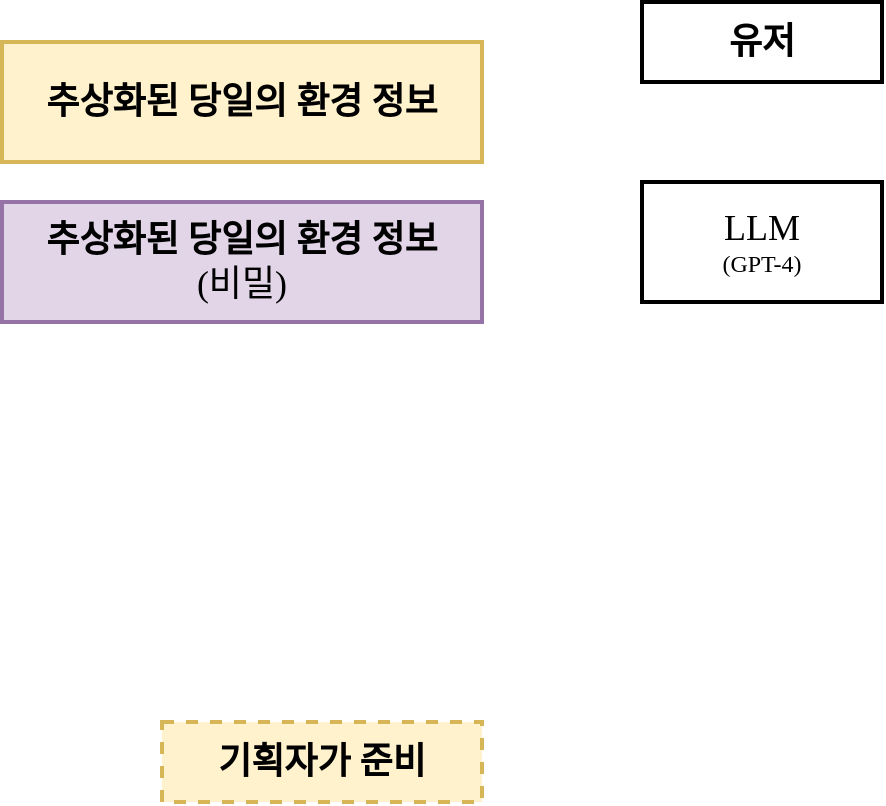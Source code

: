 <mxfile version="23.0.2" type="github">
  <diagram name="Page-1" id="XmZg8NHxo9RiyZPfIhOY">
    <mxGraphModel dx="684" dy="504" grid="1" gridSize="10" guides="1" tooltips="1" connect="1" arrows="1" fold="1" page="1" pageScale="1" pageWidth="850" pageHeight="1100" math="0" shadow="0">
      <root>
        <mxCell id="0" />
        <mxCell id="1" parent="0" />
        <mxCell id="pfg5mnfOpwtks3_Hf6zN-1" value="&lt;font face=&quot;Comic Sans MS&quot;&gt;&lt;span style=&quot;font-size: 18px;&quot;&gt;&lt;b&gt;기획자가 준비&lt;/b&gt;&lt;/span&gt;&lt;/font&gt;" style="rounded=0;whiteSpace=wrap;html=1;strokeWidth=2;fillColor=#fff2cc;strokeColor=#d6b656;dashed=1;" vertex="1" parent="1">
          <mxGeometry x="120" y="680" width="160" height="40" as="geometry" />
        </mxCell>
        <mxCell id="pfg5mnfOpwtks3_Hf6zN-2" value="&lt;font face=&quot;Comic Sans MS&quot;&gt;&lt;font style=&quot;font-size: 18px;&quot;&gt;LLM&lt;/font&gt;&lt;br&gt;(GPT-4)&lt;/font&gt;" style="rounded=0;whiteSpace=wrap;html=1;strokeWidth=2;" vertex="1" parent="1">
          <mxGeometry x="360" y="410" width="120" height="60" as="geometry" />
        </mxCell>
        <mxCell id="pfg5mnfOpwtks3_Hf6zN-10" value="&lt;font face=&quot;Comic Sans MS&quot;&gt;&lt;span style=&quot;font-size: 18px;&quot;&gt;유저&lt;/span&gt;&lt;/font&gt;" style="rounded=0;whiteSpace=wrap;html=1;strokeWidth=2;fontStyle=1" vertex="1" parent="1">
          <mxGeometry x="360" y="320" width="120" height="40" as="geometry" />
        </mxCell>
        <mxCell id="pfg5mnfOpwtks3_Hf6zN-11" value="&lt;font face=&quot;Comic Sans MS&quot;&gt;&lt;span style=&quot;font-size: 18px;&quot;&gt;&lt;b&gt;추상화된 당일의 환경 정보&lt;/b&gt;&lt;/span&gt;&lt;/font&gt;" style="rounded=0;whiteSpace=wrap;html=1;strokeWidth=2;fillColor=#fff2cc;strokeColor=#d6b656;" vertex="1" parent="1">
          <mxGeometry x="40" y="340" width="240" height="60" as="geometry" />
        </mxCell>
        <mxCell id="pfg5mnfOpwtks3_Hf6zN-13" value="&lt;font face=&quot;Comic Sans MS&quot;&gt;&lt;span style=&quot;font-size: 18px;&quot;&gt;&lt;b&gt;추상화된 당일의 환경 정보&lt;/b&gt;&lt;br&gt;(비밀)&lt;br&gt;&lt;/span&gt;&lt;/font&gt;" style="rounded=0;whiteSpace=wrap;html=1;strokeWidth=2;fillColor=#e1d5e7;strokeColor=#9673a6;" vertex="1" parent="1">
          <mxGeometry x="40" y="420" width="240" height="60" as="geometry" />
        </mxCell>
      </root>
    </mxGraphModel>
  </diagram>
</mxfile>
